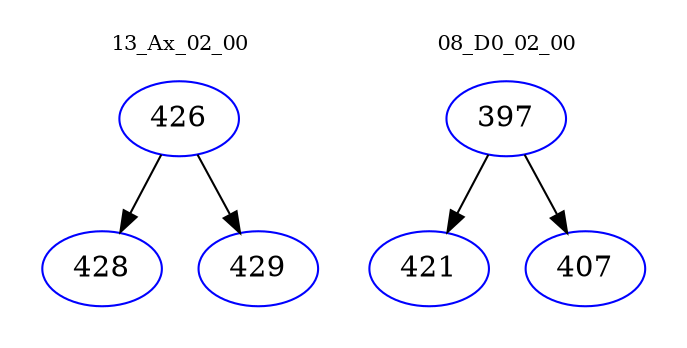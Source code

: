 digraph{
subgraph cluster_0 {
color = white
label = "13_Ax_02_00";
fontsize=10;
T0_426 [label="426", color="blue"]
T0_426 -> T0_428 [color="black"]
T0_428 [label="428", color="blue"]
T0_426 -> T0_429 [color="black"]
T0_429 [label="429", color="blue"]
}
subgraph cluster_1 {
color = white
label = "08_D0_02_00";
fontsize=10;
T1_397 [label="397", color="blue"]
T1_397 -> T1_421 [color="black"]
T1_421 [label="421", color="blue"]
T1_397 -> T1_407 [color="black"]
T1_407 [label="407", color="blue"]
}
}
